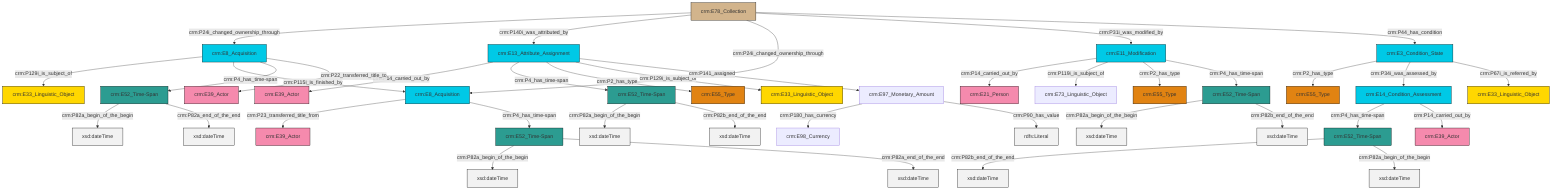 graph TD
classDef Literal fill:#f2f2f2,stroke:#000000;
classDef CRM_Entity fill:#FFFFFF,stroke:#000000;
classDef Temporal_Entity fill:#00C9E6, stroke:#000000;
classDef Type fill:#E18312, stroke:#000000;
classDef Time-Span fill:#2C9C91, stroke:#000000;
classDef Appellation fill:#FFEB7F, stroke:#000000;
classDef Place fill:#008836, stroke:#000000;
classDef Persistent_Item fill:#B266B2, stroke:#000000;
classDef Conceptual_Object fill:#FFD700, stroke:#000000;
classDef Physical_Thing fill:#D2B48C, stroke:#000000;
classDef Actor fill:#f58aad, stroke:#000000;
classDef PC_Classes fill:#4ce600, stroke:#000000;
classDef Multi fill:#cccccc,stroke:#000000;

2["crm:E78_Collection"]:::Physical_Thing -->|crm:P24i_changed_ownership_through| 3["crm:E8_Acquisition"]:::Temporal_Entity
3["crm:E8_Acquisition"]:::Temporal_Entity -->|crm:P129i_is_subject_of| 4["crm:E33_Linguistic_Object"]:::Conceptual_Object
5["crm:E13_Attribute_Assignment"]:::Temporal_Entity -->|crm:P14_carried_out_by| 6["crm:E39_Actor"]:::Actor
8["crm:E3_Condition_State"]:::Temporal_Entity -->|crm:P2_has_type| 9["crm:E55_Type"]:::Type
12["crm:E52_Time-Span"]:::Time-Span -->|crm:P82a_begin_of_the_begin| 13[xsd:dateTime]:::Literal
8["crm:E3_Condition_State"]:::Temporal_Entity -->|crm:P34i_was_assessed_by| 15["crm:E14_Condition_Assessment"]:::Temporal_Entity
16["crm:E11_Modification"]:::Temporal_Entity -->|crm:P14_carried_out_by| 17["crm:E21_Person"]:::Actor
2["crm:E78_Collection"]:::Physical_Thing -->|crm:P140i_was_attributed_by| 5["crm:E13_Attribute_Assignment"]:::Temporal_Entity
10["crm:E52_Time-Span"]:::Time-Span -->|crm:P82a_begin_of_the_begin| 18[xsd:dateTime]:::Literal
10["crm:E52_Time-Span"]:::Time-Span -->|crm:P82b_end_of_the_end| 19[xsd:dateTime]:::Literal
8["crm:E3_Condition_State"]:::Temporal_Entity -->|crm:P67i_is_referred_by| 20["crm:E33_Linguistic_Object"]:::Conceptual_Object
5["crm:E13_Attribute_Assignment"]:::Temporal_Entity -->|crm:P4_has_time-span| 10["crm:E52_Time-Span"]:::Time-Span
3["crm:E8_Acquisition"]:::Temporal_Entity -->|crm:P115i_is_finished_by| 0["crm:E8_Acquisition"]:::Temporal_Entity
24["crm:E52_Time-Span"]:::Time-Span -->|crm:P82a_begin_of_the_begin| 25[xsd:dateTime]:::Literal
2["crm:E78_Collection"]:::Physical_Thing -->|crm:P24i_changed_ownership_through| 0["crm:E8_Acquisition"]:::Temporal_Entity
16["crm:E11_Modification"]:::Temporal_Entity -->|crm:P119i_is_subject_of| 27["crm:E73_Linguistic_Object"]:::Default
0["crm:E8_Acquisition"]:::Temporal_Entity -->|crm:P23_transferred_title_from| 28["crm:E39_Actor"]:::Actor
29["crm:E97_Monetary_Amount"]:::Default -->|crm:P180_has_currency| 30["crm:E98_Currency"]:::Default
16["crm:E11_Modification"]:::Temporal_Entity -->|crm:P2_has_type| 31["crm:E55_Type"]:::Type
0["crm:E8_Acquisition"]:::Temporal_Entity -->|crm:P4_has_time-span| 12["crm:E52_Time-Span"]:::Time-Span
3["crm:E8_Acquisition"]:::Temporal_Entity -->|crm:P4_has_time-span| 37["crm:E52_Time-Span"]:::Time-Span
16["crm:E11_Modification"]:::Temporal_Entity -->|crm:P4_has_time-span| 24["crm:E52_Time-Span"]:::Time-Span
5["crm:E13_Attribute_Assignment"]:::Temporal_Entity -->|crm:P2_has_type| 38["crm:E55_Type"]:::Type
39["crm:E52_Time-Span"]:::Time-Span -->|crm:P82b_end_of_the_end| 40[xsd:dateTime]:::Literal
39["crm:E52_Time-Span"]:::Time-Span -->|crm:P82a_begin_of_the_begin| 46[xsd:dateTime]:::Literal
15["crm:E14_Condition_Assessment"]:::Temporal_Entity -->|crm:P4_has_time-span| 39["crm:E52_Time-Span"]:::Time-Span
37["crm:E52_Time-Span"]:::Time-Span -->|crm:P82a_begin_of_the_begin| 49[xsd:dateTime]:::Literal
3["crm:E8_Acquisition"]:::Temporal_Entity -->|crm:P22_transferred_title_to| 50["crm:E39_Actor"]:::Actor
15["crm:E14_Condition_Assessment"]:::Temporal_Entity -->|crm:P14_carried_out_by| 32["crm:E39_Actor"]:::Actor
12["crm:E52_Time-Span"]:::Time-Span -->|crm:P82a_end_of_the_end| 53[xsd:dateTime]:::Literal
37["crm:E52_Time-Span"]:::Time-Span -->|crm:P82a_end_of_the_end| 55[xsd:dateTime]:::Literal
2["crm:E78_Collection"]:::Physical_Thing -->|crm:P31i_was_modified_by| 16["crm:E11_Modification"]:::Temporal_Entity
5["crm:E13_Attribute_Assignment"]:::Temporal_Entity -->|crm:P129i_is_subject_of| 21["crm:E33_Linguistic_Object"]:::Conceptual_Object
29["crm:E97_Monetary_Amount"]:::Default -->|crm:P90_has_value| 59[rdfs:Literal]:::Literal
24["crm:E52_Time-Span"]:::Time-Span -->|crm:P82b_end_of_the_end| 60[xsd:dateTime]:::Literal
5["crm:E13_Attribute_Assignment"]:::Temporal_Entity -->|crm:P141_assigned| 29["crm:E97_Monetary_Amount"]:::Default
2["crm:E78_Collection"]:::Physical_Thing -->|crm:P44_has_condition| 8["crm:E3_Condition_State"]:::Temporal_Entity